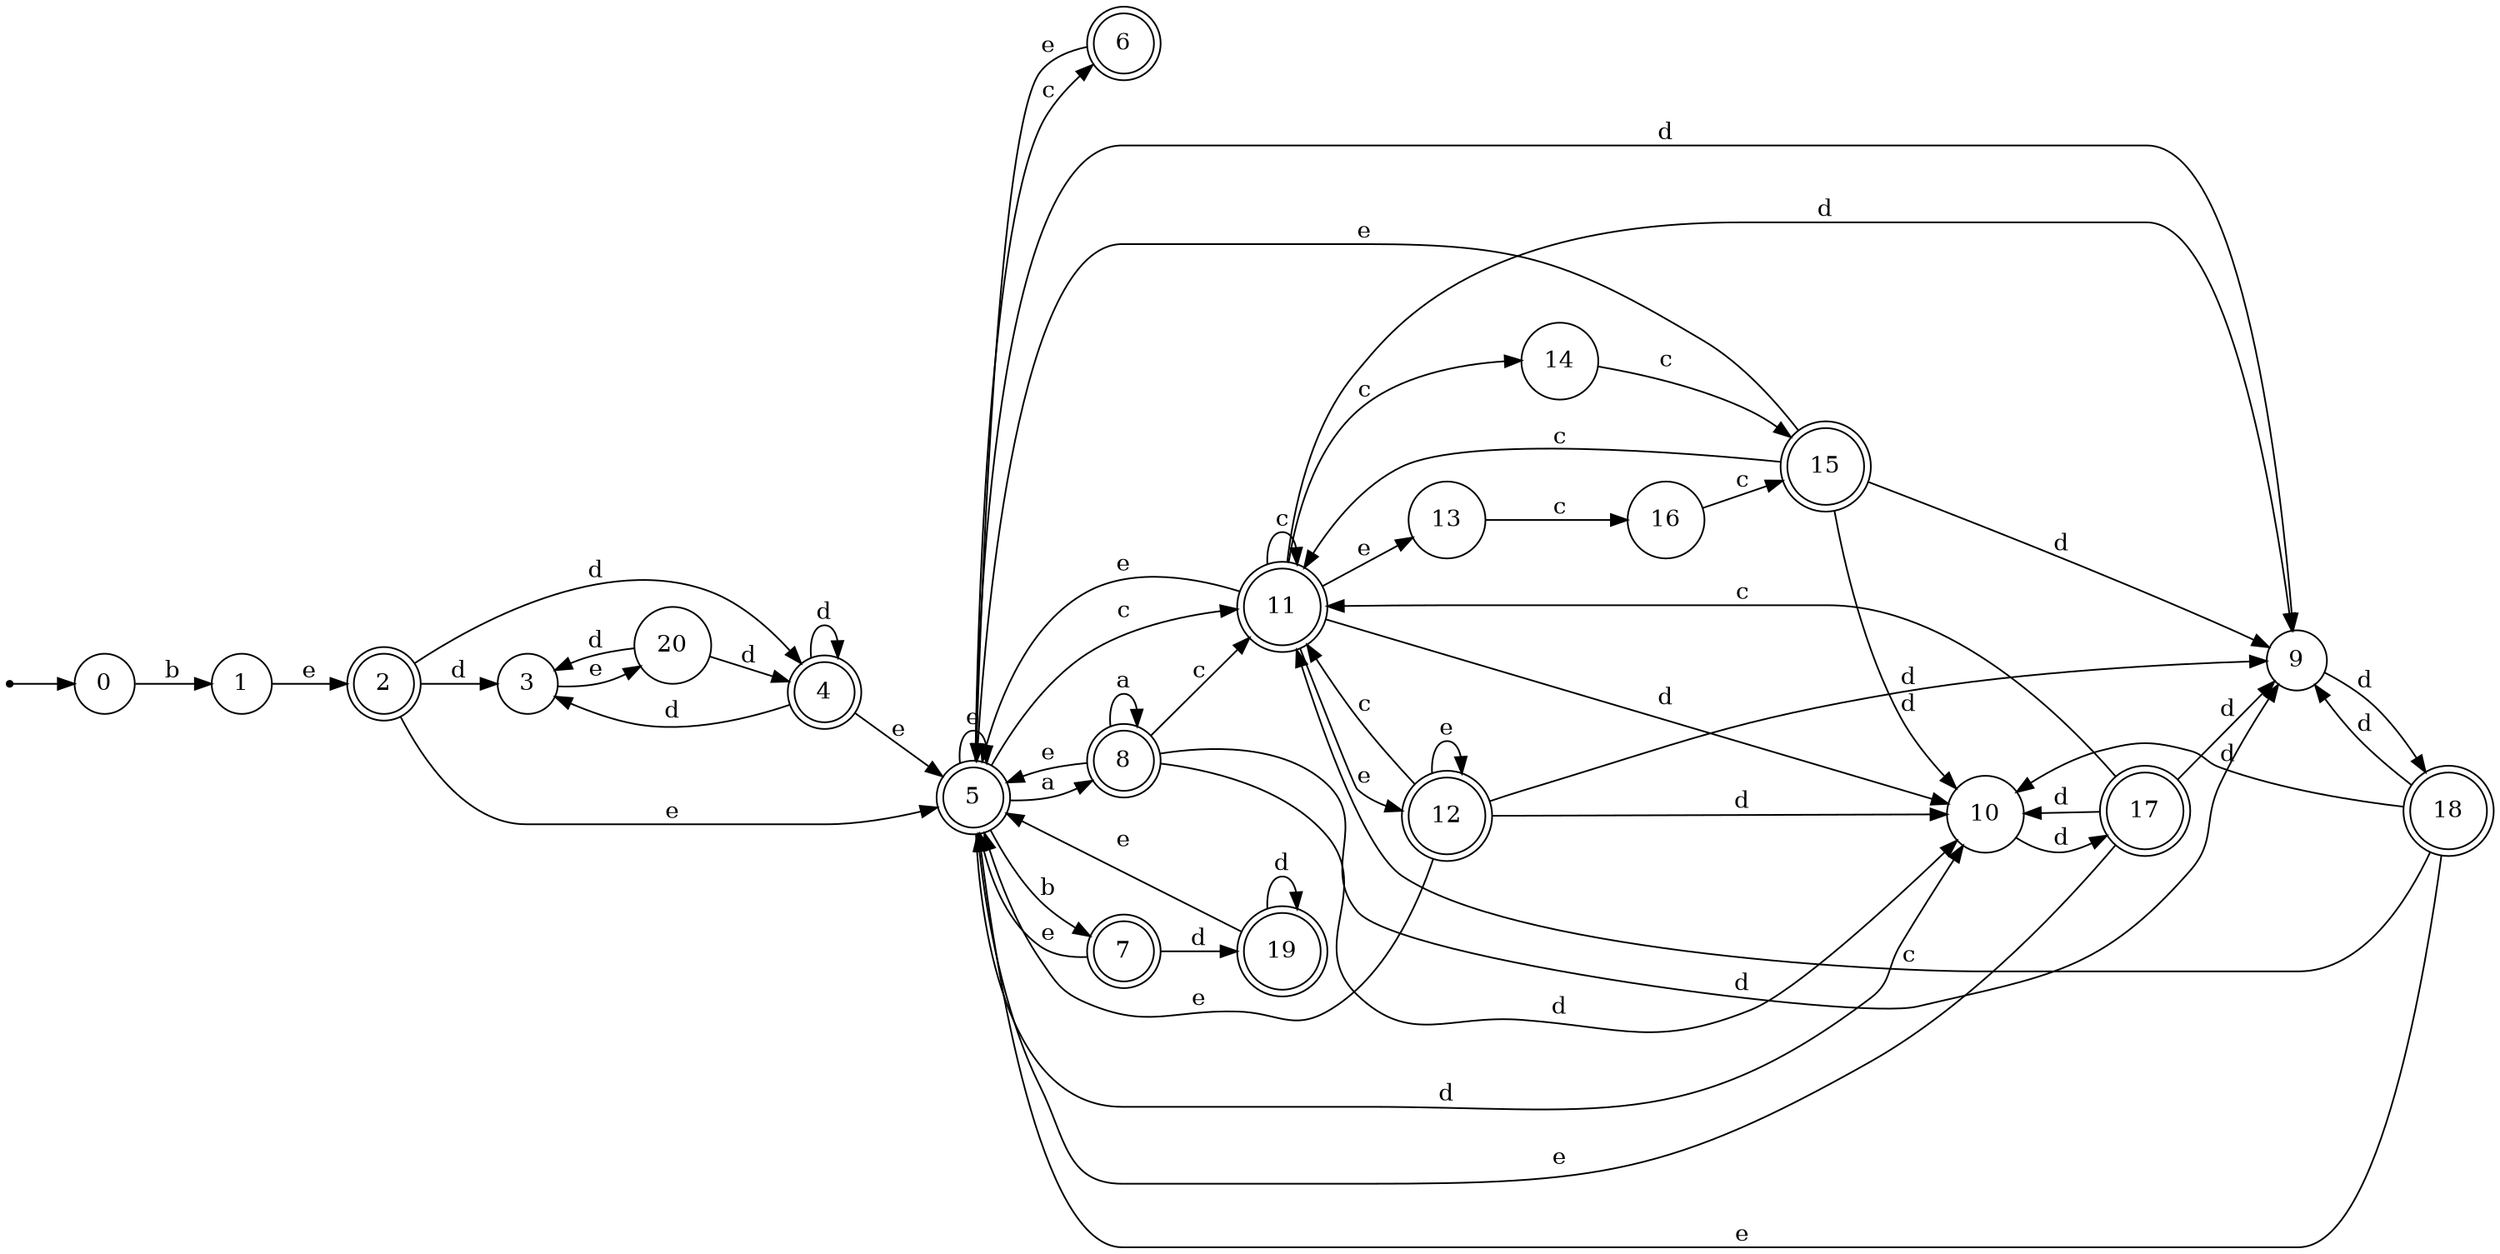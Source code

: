 digraph finite_state_machine {
rankdir=LR;
size="20,20";
node [shape = point]; "dummy0"
node [shape = circle]; "0";
"dummy0" -> "0";
node [shape = circle]; "1";
node [shape = doublecircle]; "2";node [shape = circle]; "3";
node [shape = doublecircle]; "4";node [shape = doublecircle]; "5";node [shape = doublecircle]; "6";node [shape = doublecircle]; "7";node [shape = doublecircle]; "8";node [shape = circle]; "9";
node [shape = circle]; "10";
node [shape = doublecircle]; "11";node [shape = doublecircle]; "12";node [shape = circle]; "13";
node [shape = circle]; "14";
node [shape = doublecircle]; "15";node [shape = circle]; "16";
node [shape = doublecircle]; "17";node [shape = doublecircle]; "18";node [shape = doublecircle]; "19";node [shape = circle]; "20";
"0" -> "1" [label = "b"];
 "1" -> "2" [label = "e"];
 "2" -> "3" [label = "d"];
 "2" -> "4" [label = "d"];
 "2" -> "5" [label = "e"];
 "5" -> "5" [label = "e"];
 "5" -> "11" [label = "c"];
 "5" -> "6" [label = "c"];
 "5" -> "7" [label = "b"];
 "5" -> "8" [label = "a"];
 "5" -> "9" [label = "d"];
 "5" -> "10" [label = "d"];
 "11" -> "11" [label = "c"];
 "11" -> "14" [label = "c"];
 "11" -> "5" [label = "e"];
 "11" -> "12" [label = "e"];
 "11" -> "13" [label = "e"];
 "11" -> "9" [label = "d"];
 "11" -> "10" [label = "d"];
 "14" -> "15" [label = "c"];
 "15" -> "11" [label = "c"];
 "15" -> "9" [label = "d"];
 "15" -> "10" [label = "d"];
 "15" -> "5" [label = "e"];
 "13" -> "16" [label = "c"];
 "16" -> "15" [label = "c"];
 "12" -> "12" [label = "e"];
 "12" -> "5" [label = "e"];
 "12" -> "11" [label = "c"];
 "12" -> "9" [label = "d"];
 "12" -> "10" [label = "d"];
 "10" -> "17" [label = "d"];
 "17" -> "9" [label = "d"];
 "17" -> "10" [label = "d"];
 "17" -> "11" [label = "c"];
 "17" -> "5" [label = "e"];
 "9" -> "18" [label = "d"];
 "18" -> "9" [label = "d"];
 "18" -> "10" [label = "d"];
 "18" -> "11" [label = "c"];
 "18" -> "5" [label = "e"];
 "8" -> "8" [label = "a"];
 "8" -> "9" [label = "d"];
 "8" -> "10" [label = "d"];
 "8" -> "11" [label = "c"];
 "8" -> "5" [label = "e"];
 "7" -> "19" [label = "d"];
 "7" -> "5" [label = "e"];
 "19" -> "19" [label = "d"];
 "19" -> "5" [label = "e"];
 "6" -> "5" [label = "e"];
 "4" -> "3" [label = "d"];
 "4" -> "4" [label = "d"];
 "4" -> "5" [label = "e"];
 "3" -> "20" [label = "e"];
 "20" -> "3" [label = "d"];
 "20" -> "4" [label = "d"];
 }
